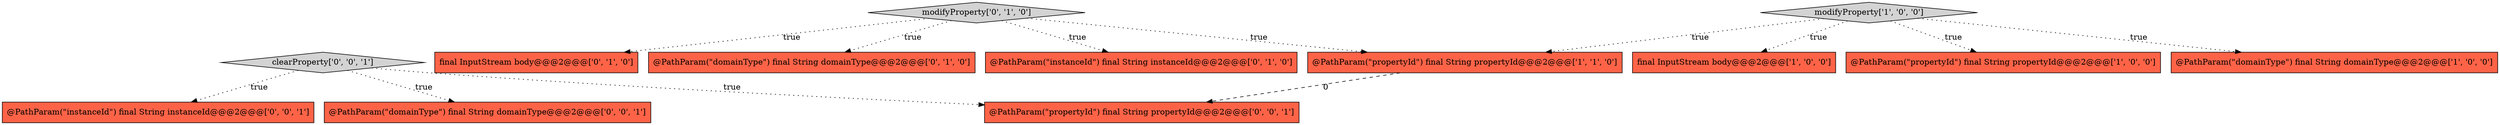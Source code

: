digraph {
4 [style = filled, label = "@PathParam(\"propertyId\") final String propertyId@@@2@@@['1', '1', '0']", fillcolor = tomato, shape = box image = "AAA0AAABBB1BBB"];
3 [style = filled, label = "final InputStream body@@@2@@@['1', '0', '0']", fillcolor = tomato, shape = box image = "AAA0AAABBB1BBB"];
8 [style = filled, label = "modifyProperty['0', '1', '0']", fillcolor = lightgray, shape = diamond image = "AAA0AAABBB2BBB"];
6 [style = filled, label = "final InputStream body@@@2@@@['0', '1', '0']", fillcolor = tomato, shape = box image = "AAA0AAABBB2BBB"];
1 [style = filled, label = "@PathParam(\"propertyId\") final String propertyId@@@2@@@['1', '0', '0']", fillcolor = tomato, shape = box image = "AAA0AAABBB1BBB"];
0 [style = filled, label = "modifyProperty['1', '0', '0']", fillcolor = lightgray, shape = diamond image = "AAA0AAABBB1BBB"];
5 [style = filled, label = "@PathParam(\"domainType\") final String domainType@@@2@@@['0', '1', '0']", fillcolor = tomato, shape = box image = "AAA0AAABBB2BBB"];
12 [style = filled, label = "@PathParam(\"propertyId\") final String propertyId@@@2@@@['0', '0', '1']", fillcolor = tomato, shape = box image = "AAA0AAABBB3BBB"];
2 [style = filled, label = "@PathParam(\"domainType\") final String domainType@@@2@@@['1', '0', '0']", fillcolor = tomato, shape = box image = "AAA0AAABBB1BBB"];
9 [style = filled, label = "@PathParam(\"instanceId\") final String instanceId@@@2@@@['0', '0', '1']", fillcolor = tomato, shape = box image = "AAA0AAABBB3BBB"];
10 [style = filled, label = "clearProperty['0', '0', '1']", fillcolor = lightgray, shape = diamond image = "AAA0AAABBB3BBB"];
11 [style = filled, label = "@PathParam(\"domainType\") final String domainType@@@2@@@['0', '0', '1']", fillcolor = tomato, shape = box image = "AAA0AAABBB3BBB"];
7 [style = filled, label = "@PathParam(\"instanceId\") final String instanceId@@@2@@@['0', '1', '0']", fillcolor = tomato, shape = box image = "AAA0AAABBB2BBB"];
8->7 [style = dotted, label="true"];
10->12 [style = dotted, label="true"];
0->3 [style = dotted, label="true"];
0->2 [style = dotted, label="true"];
8->6 [style = dotted, label="true"];
8->5 [style = dotted, label="true"];
10->11 [style = dotted, label="true"];
10->9 [style = dotted, label="true"];
0->4 [style = dotted, label="true"];
8->4 [style = dotted, label="true"];
4->12 [style = dashed, label="0"];
0->1 [style = dotted, label="true"];
}
